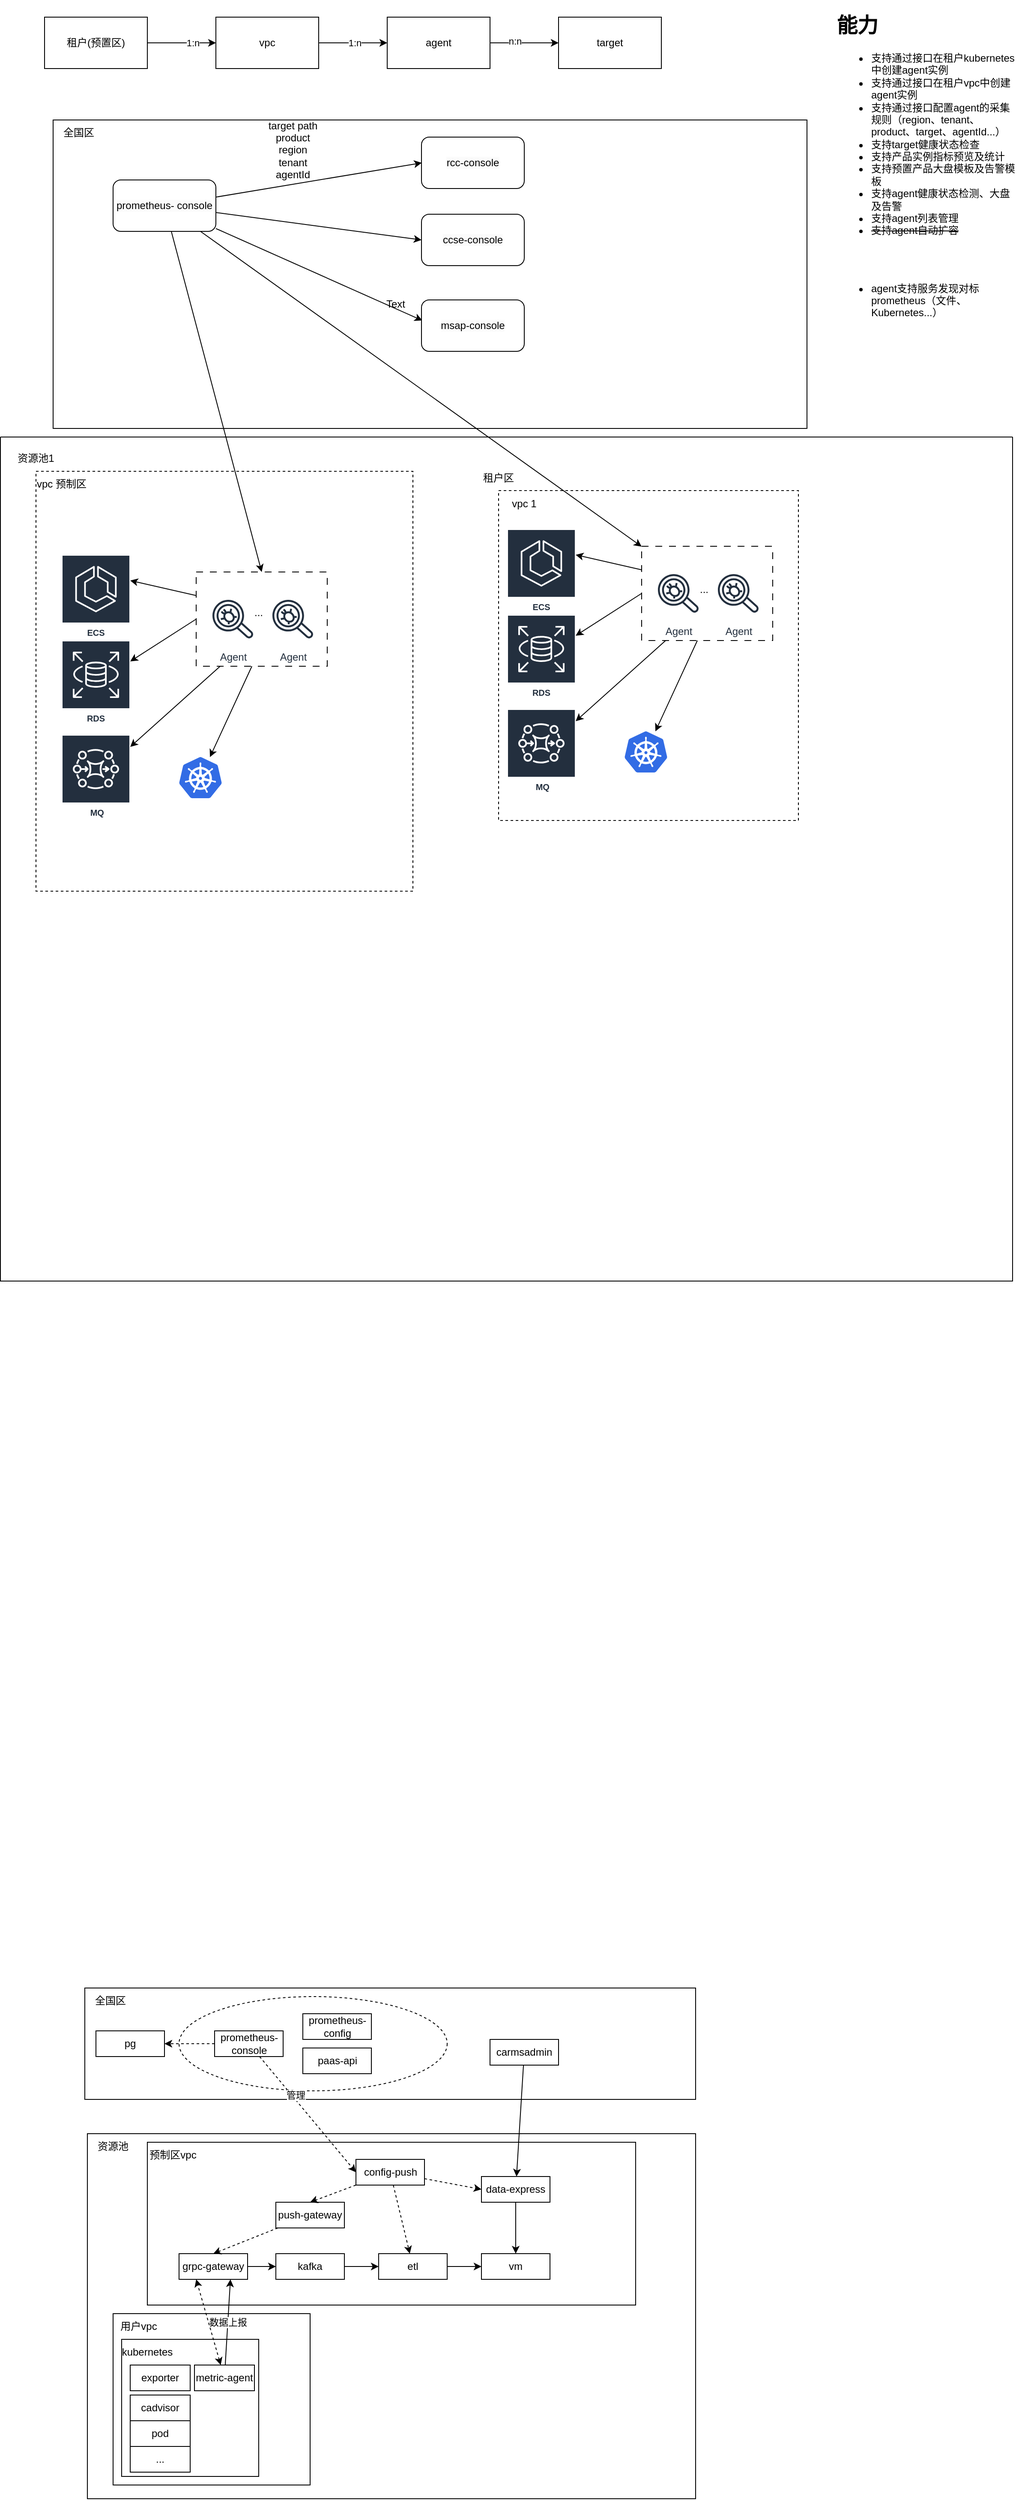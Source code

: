 <mxfile>
    <diagram id="6WZPa-Q_sxUK48cIhUyT" name="第 1 页">
        <mxGraphModel dx="725" dy="1741" grid="1" gridSize="10" guides="1" tooltips="1" connect="1" arrows="1" fold="1" page="1" pageScale="1" pageWidth="827" pageHeight="1169" math="0" shadow="0">
            <root>
                <mxCell id="0"/>
                <mxCell id="1" parent="0"/>
                <mxCell id="97" value="" style="rounded=0;whiteSpace=wrap;html=1;" vertex="1" parent="1">
                    <mxGeometry x="117" y="2020" width="713" height="130" as="geometry"/>
                </mxCell>
                <mxCell id="166" value="" style="ellipse;whiteSpace=wrap;html=1;dashed=1;" vertex="1" parent="1">
                    <mxGeometry x="227" y="2030" width="313" height="110" as="geometry"/>
                </mxCell>
                <mxCell id="25" value="" style="rounded=0;whiteSpace=wrap;html=1;dashed=1;" vertex="1" parent="1">
                    <mxGeometry x="60" y="250" width="440" height="490" as="geometry"/>
                </mxCell>
                <mxCell id="27" value="资源池1" style="text;html=1;strokeColor=none;fillColor=none;align=center;verticalAlign=middle;whiteSpace=wrap;rounded=0;dashed=1;" vertex="1" parent="1">
                    <mxGeometry x="30" y="220" width="60" height="30" as="geometry"/>
                </mxCell>
                <mxCell id="29" value="vpc 预制区" style="text;html=1;strokeColor=none;fillColor=none;align=center;verticalAlign=middle;whiteSpace=wrap;rounded=0;dashed=1;" vertex="1" parent="1">
                    <mxGeometry x="60" y="250" width="60" height="30" as="geometry"/>
                </mxCell>
                <mxCell id="51" value="" style="rounded=0;whiteSpace=wrap;html=1;dashed=1;dashPattern=8 8;" vertex="1" parent="1">
                    <mxGeometry x="247" y="367.5" width="153" height="110" as="geometry"/>
                </mxCell>
                <mxCell id="53" value="ECS" style="sketch=0;outlineConnect=0;fontColor=#232F3E;gradientColor=none;strokeColor=#ffffff;fillColor=#232F3E;dashed=0;verticalLabelPosition=middle;verticalAlign=bottom;align=center;html=1;whiteSpace=wrap;fontSize=10;fontStyle=1;spacing=3;shape=mxgraph.aws4.productIcon;prIcon=mxgraph.aws4.ecs;" vertex="1" parent="1">
                    <mxGeometry x="90" y="347.5" width="80" height="100" as="geometry"/>
                </mxCell>
                <mxCell id="54" value="RDS" style="sketch=0;outlineConnect=0;fontColor=#232F3E;gradientColor=none;strokeColor=#ffffff;fillColor=#232F3E;dashed=0;verticalLabelPosition=middle;verticalAlign=bottom;align=center;html=1;whiteSpace=wrap;fontSize=10;fontStyle=1;spacing=3;shape=mxgraph.aws4.productIcon;prIcon=mxgraph.aws4.rds;" vertex="1" parent="1">
                    <mxGeometry x="90" y="447.5" width="80" height="100" as="geometry"/>
                </mxCell>
                <mxCell id="55" value="&amp;nbsp;MQ" style="sketch=0;outlineConnect=0;fontColor=#232F3E;gradientColor=none;strokeColor=#ffffff;fillColor=#232F3E;dashed=0;verticalLabelPosition=middle;verticalAlign=bottom;align=center;html=1;whiteSpace=wrap;fontSize=10;fontStyle=1;spacing=3;shape=mxgraph.aws4.productIcon;prIcon=mxgraph.aws4.mq;" vertex="1" parent="1">
                    <mxGeometry x="90" y="557.5" width="80" height="100" as="geometry"/>
                </mxCell>
                <mxCell id="56" style="edgeStyle=none;html=1;entryX=1;entryY=0.3;entryDx=0;entryDy=0;entryPerimeter=0;exitX=0;exitY=0.25;exitDx=0;exitDy=0;" edge="1" parent="1" source="51" target="53">
                    <mxGeometry relative="1" as="geometry"/>
                </mxCell>
                <mxCell id="57" style="edgeStyle=none;html=1;rounded=1;exitX=0;exitY=0.5;exitDx=0;exitDy=0;" edge="1" parent="1" source="51" target="54">
                    <mxGeometry relative="1" as="geometry"/>
                </mxCell>
                <mxCell id="58" style="edgeStyle=none;rounded=1;html=1;exitX=0.183;exitY=1;exitDx=0;exitDy=0;exitPerimeter=0;" edge="1" parent="1" source="51" target="55">
                    <mxGeometry relative="1" as="geometry"/>
                </mxCell>
                <mxCell id="59" style="edgeStyle=none;html=1;exitX=0.425;exitY=1;exitDx=0;exitDy=0;exitPerimeter=0;" edge="1" parent="1" source="51" target="60">
                    <mxGeometry relative="1" as="geometry"/>
                </mxCell>
                <mxCell id="60" value="" style="sketch=0;aspect=fixed;html=1;points=[];align=center;image;fontSize=12;image=img/lib/mscae/Kubernetes.svg;dashed=1;" vertex="1" parent="1">
                    <mxGeometry x="227" y="583.5" width="50" height="48" as="geometry"/>
                </mxCell>
                <mxCell id="61" value="Agent" style="sketch=0;outlineConnect=0;fontColor=#232F3E;gradientColor=none;strokeColor=#232F3E;fillColor=#ffffff;dashed=0;verticalLabelPosition=bottom;verticalAlign=top;align=center;html=1;fontSize=12;fontStyle=0;aspect=fixed;shape=mxgraph.aws4.resourceIcon;resIcon=mxgraph.aws4.agent;" vertex="1" parent="1">
                    <mxGeometry x="260" y="392.5" width="60" height="60" as="geometry"/>
                </mxCell>
                <mxCell id="62" value="Agent" style="sketch=0;outlineConnect=0;fontColor=#232F3E;gradientColor=none;strokeColor=#232F3E;fillColor=#ffffff;dashed=0;verticalLabelPosition=bottom;verticalAlign=top;align=center;html=1;fontSize=12;fontStyle=0;aspect=fixed;shape=mxgraph.aws4.resourceIcon;resIcon=mxgraph.aws4.agent;" vertex="1" parent="1">
                    <mxGeometry x="330" y="392.5" width="60" height="60" as="geometry"/>
                </mxCell>
                <mxCell id="64" value="..." style="text;html=1;strokeColor=none;fillColor=none;align=center;verticalAlign=middle;whiteSpace=wrap;rounded=0;dashed=1;dashPattern=8 8;" vertex="1" parent="1">
                    <mxGeometry x="290" y="400" width="60" height="30" as="geometry"/>
                </mxCell>
                <mxCell id="72" value="" style="edgeStyle=none;html=1;" edge="1" parent="1" source="70" target="71">
                    <mxGeometry relative="1" as="geometry"/>
                </mxCell>
                <mxCell id="75" value="1:n" style="edgeLabel;html=1;align=center;verticalAlign=middle;resizable=0;points=[];" vertex="1" connectable="0" parent="72">
                    <mxGeometry x="0.325" relative="1" as="geometry">
                        <mxPoint as="offset"/>
                    </mxGeometry>
                </mxCell>
                <mxCell id="70" value="租户(预置区)" style="rounded=0;whiteSpace=wrap;html=1;" vertex="1" parent="1">
                    <mxGeometry x="70" y="-280" width="120" height="60" as="geometry"/>
                </mxCell>
                <mxCell id="74" value="" style="edgeStyle=none;html=1;" edge="1" parent="1" source="71" target="73">
                    <mxGeometry relative="1" as="geometry"/>
                </mxCell>
                <mxCell id="76" value="1:n" style="edgeLabel;html=1;align=center;verticalAlign=middle;resizable=0;points=[];" vertex="1" connectable="0" parent="74">
                    <mxGeometry x="0.05" relative="1" as="geometry">
                        <mxPoint as="offset"/>
                    </mxGeometry>
                </mxCell>
                <mxCell id="71" value="vpc" style="rounded=0;whiteSpace=wrap;html=1;" vertex="1" parent="1">
                    <mxGeometry x="270" y="-280" width="120" height="60" as="geometry"/>
                </mxCell>
                <mxCell id="78" value="" style="edgeStyle=none;html=1;" edge="1" parent="1" source="73" target="77">
                    <mxGeometry relative="1" as="geometry"/>
                </mxCell>
                <mxCell id="79" value="n:n" style="edgeLabel;html=1;align=center;verticalAlign=middle;resizable=0;points=[];" vertex="1" connectable="0" parent="78">
                    <mxGeometry x="-0.275" y="2" relative="1" as="geometry">
                        <mxPoint as="offset"/>
                    </mxGeometry>
                </mxCell>
                <mxCell id="73" value="agent" style="rounded=0;whiteSpace=wrap;html=1;" vertex="1" parent="1">
                    <mxGeometry x="470" y="-280" width="120" height="60" as="geometry"/>
                </mxCell>
                <mxCell id="77" value="target" style="rounded=0;whiteSpace=wrap;html=1;" vertex="1" parent="1">
                    <mxGeometry x="670" y="-280" width="120" height="60" as="geometry"/>
                </mxCell>
                <mxCell id="81" value="&lt;h1&gt;能力&lt;/h1&gt;&lt;p&gt;&lt;/p&gt;&lt;ul&gt;&lt;li&gt;支持通过接口在租户kubernetes中创建agent实例&lt;/li&gt;&lt;li&gt;支持通过接口在租户vpc中创建agent实例&lt;/li&gt;&lt;li&gt;支持通过接口配置agent的采集规则（region、tenant、product、target、agentId...）&lt;/li&gt;&lt;li&gt;支持target健康状态检查&lt;/li&gt;&lt;li&gt;支持产品实例指标预览及统计&lt;/li&gt;&lt;li&gt;支持预置产品大盘模板及告警模板&lt;/li&gt;&lt;li&gt;支持agent健康状态检测、大盘及告警&lt;/li&gt;&lt;li&gt;支持agent列表管理&lt;/li&gt;&lt;li&gt;&lt;strike&gt;支持agent自动扩容&lt;/strike&gt;&lt;/li&gt;&lt;/ul&gt;&lt;div&gt;&lt;br&gt;&lt;/div&gt;&lt;div&gt;&lt;br&gt;&lt;/div&gt;&lt;div&gt;&lt;ul&gt;&lt;li&gt;agent支持服务发现对标prometheus（文件、Kubernetes...）&lt;/li&gt;&lt;/ul&gt;&lt;/div&gt;&lt;p&gt;&lt;/p&gt;" style="text;html=1;strokeColor=none;fillColor=none;spacing=5;spacingTop=-20;whiteSpace=wrap;overflow=hidden;rounded=0;" vertex="1" parent="1">
                    <mxGeometry x="990" y="-290" width="220" height="470" as="geometry"/>
                </mxCell>
                <mxCell id="83" value="" style="swimlane;startSize=0;" vertex="1" parent="1">
                    <mxGeometry x="18.5" y="210" width="1181.5" height="985" as="geometry"/>
                </mxCell>
                <mxCell id="26" value="" style="rounded=0;whiteSpace=wrap;html=1;dashed=1;" vertex="1" parent="83">
                    <mxGeometry x="581.5" y="62.5" width="350" height="385" as="geometry"/>
                </mxCell>
                <mxCell id="48" value="" style="rounded=0;whiteSpace=wrap;html=1;dashed=1;dashPattern=8 8;" vertex="1" parent="83">
                    <mxGeometry x="748.5" y="127.5" width="153" height="110" as="geometry"/>
                </mxCell>
                <mxCell id="28" value="vpc 1" style="text;html=1;strokeColor=none;fillColor=none;align=center;verticalAlign=middle;whiteSpace=wrap;rounded=0;dashed=1;" vertex="1" parent="83">
                    <mxGeometry x="581.5" y="62.5" width="60" height="30" as="geometry"/>
                </mxCell>
                <mxCell id="37" value="ECS" style="sketch=0;outlineConnect=0;fontColor=#232F3E;gradientColor=none;strokeColor=#ffffff;fillColor=#232F3E;dashed=0;verticalLabelPosition=middle;verticalAlign=bottom;align=center;html=1;whiteSpace=wrap;fontSize=10;fontStyle=1;spacing=3;shape=mxgraph.aws4.productIcon;prIcon=mxgraph.aws4.ecs;" vertex="1" parent="83">
                    <mxGeometry x="591.5" y="107.5" width="80" height="100" as="geometry"/>
                </mxCell>
                <mxCell id="38" value="RDS" style="sketch=0;outlineConnect=0;fontColor=#232F3E;gradientColor=none;strokeColor=#ffffff;fillColor=#232F3E;dashed=0;verticalLabelPosition=middle;verticalAlign=bottom;align=center;html=1;whiteSpace=wrap;fontSize=10;fontStyle=1;spacing=3;shape=mxgraph.aws4.productIcon;prIcon=mxgraph.aws4.rds;" vertex="1" parent="83">
                    <mxGeometry x="591.5" y="207.5" width="80" height="100" as="geometry"/>
                </mxCell>
                <mxCell id="39" value="&amp;nbsp;MQ" style="sketch=0;outlineConnect=0;fontColor=#232F3E;gradientColor=none;strokeColor=#ffffff;fillColor=#232F3E;dashed=0;verticalLabelPosition=middle;verticalAlign=bottom;align=center;html=1;whiteSpace=wrap;fontSize=10;fontStyle=1;spacing=3;shape=mxgraph.aws4.productIcon;prIcon=mxgraph.aws4.mq;" vertex="1" parent="83">
                    <mxGeometry x="591.5" y="317.5" width="80" height="100" as="geometry"/>
                </mxCell>
                <mxCell id="40" style="edgeStyle=none;html=1;entryX=1;entryY=0.3;entryDx=0;entryDy=0;entryPerimeter=0;exitX=0;exitY=0.25;exitDx=0;exitDy=0;" edge="1" parent="83" source="48" target="37">
                    <mxGeometry relative="1" as="geometry"/>
                </mxCell>
                <mxCell id="41" style="edgeStyle=none;html=1;rounded=1;exitX=0;exitY=0.5;exitDx=0;exitDy=0;" edge="1" parent="83" source="48" target="38">
                    <mxGeometry relative="1" as="geometry"/>
                </mxCell>
                <mxCell id="42" style="edgeStyle=none;rounded=1;html=1;exitX=0.183;exitY=1;exitDx=0;exitDy=0;exitPerimeter=0;" edge="1" parent="83" source="48" target="39">
                    <mxGeometry relative="1" as="geometry"/>
                </mxCell>
                <mxCell id="47" style="edgeStyle=none;html=1;exitX=0.425;exitY=1;exitDx=0;exitDy=0;exitPerimeter=0;" edge="1" parent="83" source="48" target="44">
                    <mxGeometry relative="1" as="geometry"/>
                </mxCell>
                <mxCell id="44" value="" style="sketch=0;aspect=fixed;html=1;points=[];align=center;image;fontSize=12;image=img/lib/mscae/Kubernetes.svg;dashed=1;" vertex="1" parent="83">
                    <mxGeometry x="728.5" y="343.5" width="50" height="48" as="geometry"/>
                </mxCell>
                <mxCell id="43" value="Agent" style="sketch=0;outlineConnect=0;fontColor=#232F3E;gradientColor=none;strokeColor=#232F3E;fillColor=#ffffff;dashed=0;verticalLabelPosition=bottom;verticalAlign=top;align=center;html=1;fontSize=12;fontStyle=0;aspect=fixed;shape=mxgraph.aws4.resourceIcon;resIcon=mxgraph.aws4.agent;" vertex="1" parent="83">
                    <mxGeometry x="761.5" y="152.5" width="60" height="60" as="geometry"/>
                </mxCell>
                <mxCell id="49" value="Agent" style="sketch=0;outlineConnect=0;fontColor=#232F3E;gradientColor=none;strokeColor=#232F3E;fillColor=#ffffff;dashed=0;verticalLabelPosition=bottom;verticalAlign=top;align=center;html=1;fontSize=12;fontStyle=0;aspect=fixed;shape=mxgraph.aws4.resourceIcon;resIcon=mxgraph.aws4.agent;" vertex="1" parent="83">
                    <mxGeometry x="831.5" y="152.5" width="60" height="60" as="geometry"/>
                </mxCell>
                <mxCell id="63" value="..." style="text;html=1;strokeColor=none;fillColor=none;align=center;verticalAlign=middle;whiteSpace=wrap;rounded=0;dashed=1;dashPattern=8 8;" vertex="1" parent="83">
                    <mxGeometry x="791.5" y="162.5" width="60" height="30" as="geometry"/>
                </mxCell>
                <mxCell id="65" value="" style="shape=link;html=1;" edge="1" parent="83">
                    <mxGeometry width="100" relative="1" as="geometry">
                        <mxPoint x="551.5" y="38.5" as="sourcePoint"/>
                        <mxPoint x="551.5" y="38.5" as="targetPoint"/>
                    </mxGeometry>
                </mxCell>
                <mxCell id="68" value="租户区" style="text;html=1;strokeColor=none;fillColor=none;align=center;verticalAlign=middle;whiteSpace=wrap;rounded=0;dashed=1;dashPattern=8 8;" vertex="1" parent="83">
                    <mxGeometry x="551.5" y="32.5" width="60" height="30" as="geometry"/>
                </mxCell>
                <mxCell id="84" value="" style="rounded=0;whiteSpace=wrap;html=1;" vertex="1" parent="1">
                    <mxGeometry x="80" y="-160" width="880" height="360" as="geometry"/>
                </mxCell>
                <mxCell id="85" value="全国区" style="text;html=1;strokeColor=none;fillColor=none;align=center;verticalAlign=middle;whiteSpace=wrap;rounded=0;" vertex="1" parent="1">
                    <mxGeometry x="80" y="-160" width="60" height="30" as="geometry"/>
                </mxCell>
                <mxCell id="90" style="edgeStyle=none;html=1;entryX=0.489;entryY=0.139;entryDx=0;entryDy=0;entryPerimeter=0;" edge="1" parent="1" source="86" target="84">
                    <mxGeometry relative="1" as="geometry"/>
                </mxCell>
                <mxCell id="91" style="edgeStyle=none;html=1;entryX=0;entryY=0.5;entryDx=0;entryDy=0;" edge="1" parent="1" source="86" target="88">
                    <mxGeometry relative="1" as="geometry"/>
                </mxCell>
                <mxCell id="92" style="edgeStyle=none;html=1;entryX=0.008;entryY=0.4;entryDx=0;entryDy=0;entryPerimeter=0;" edge="1" parent="1" source="86" target="89">
                    <mxGeometry relative="1" as="geometry"/>
                </mxCell>
                <mxCell id="93" style="edgeStyle=none;html=1;entryX=0.5;entryY=0;entryDx=0;entryDy=0;" edge="1" parent="1" source="86" target="51">
                    <mxGeometry relative="1" as="geometry"/>
                </mxCell>
                <mxCell id="94" style="edgeStyle=none;html=1;" edge="1" parent="1" source="86" target="48">
                    <mxGeometry relative="1" as="geometry"/>
                </mxCell>
                <mxCell id="86" value="&lt;span style=&quot;color: rgb(0, 0, 0); font-family: Helvetica; font-size: 12px; font-style: normal; font-variant-ligatures: normal; font-variant-caps: normal; font-weight: 400; letter-spacing: normal; orphans: 2; text-align: left; text-indent: 0px; text-transform: none; widows: 2; word-spacing: 0px; -webkit-text-stroke-width: 0px; background-color: rgb(251, 251, 251); text-decoration-thickness: initial; text-decoration-style: initial; text-decoration-color: initial; float: none; display: inline !important;&quot;&gt;prometheus- console&lt;/span&gt;" style="rounded=1;whiteSpace=wrap;html=1;" vertex="1" parent="1">
                    <mxGeometry x="150" y="-90" width="120" height="60" as="geometry"/>
                </mxCell>
                <mxCell id="87" value="&lt;span style=&quot;color: rgb(0, 0, 0); font-family: Helvetica; font-size: 12px; font-style: normal; font-variant-ligatures: normal; font-variant-caps: normal; font-weight: 400; letter-spacing: normal; orphans: 2; text-align: left; text-indent: 0px; text-transform: none; widows: 2; word-spacing: 0px; -webkit-text-stroke-width: 0px; background-color: rgb(251, 251, 251); text-decoration-thickness: initial; text-decoration-style: initial; text-decoration-color: initial; float: none; display: inline !important;&quot;&gt;rcc-console&lt;/span&gt;" style="rounded=1;whiteSpace=wrap;html=1;" vertex="1" parent="1">
                    <mxGeometry x="510" y="-140" width="120" height="60" as="geometry"/>
                </mxCell>
                <mxCell id="88" value="&lt;span style=&quot;color: rgb(0, 0, 0); font-family: Helvetica; font-size: 12px; font-style: normal; font-variant-ligatures: normal; font-variant-caps: normal; font-weight: 400; letter-spacing: normal; orphans: 2; text-align: left; text-indent: 0px; text-transform: none; widows: 2; word-spacing: 0px; -webkit-text-stroke-width: 0px; background-color: rgb(251, 251, 251); text-decoration-thickness: initial; text-decoration-style: initial; text-decoration-color: initial; float: none; display: inline !important;&quot;&gt;ccse-console&lt;/span&gt;" style="rounded=1;whiteSpace=wrap;html=1;" vertex="1" parent="1">
                    <mxGeometry x="510" y="-50" width="120" height="60" as="geometry"/>
                </mxCell>
                <mxCell id="89" value="&lt;span style=&quot;color: rgb(0, 0, 0); font-family: Helvetica; font-size: 12px; font-style: normal; font-variant-ligatures: normal; font-variant-caps: normal; font-weight: 400; letter-spacing: normal; orphans: 2; text-align: left; text-indent: 0px; text-transform: none; widows: 2; word-spacing: 0px; -webkit-text-stroke-width: 0px; background-color: rgb(251, 251, 251); text-decoration-thickness: initial; text-decoration-style: initial; text-decoration-color: initial; float: none; display: inline !important;&quot;&gt;msap-console&lt;/span&gt;" style="rounded=1;whiteSpace=wrap;html=1;" vertex="1" parent="1">
                    <mxGeometry x="510" y="50" width="120" height="60" as="geometry"/>
                </mxCell>
                <mxCell id="95" value="Text" style="text;html=1;strokeColor=none;fillColor=none;align=center;verticalAlign=middle;whiteSpace=wrap;rounded=0;" vertex="1" parent="1">
                    <mxGeometry x="450" y="40" width="60" height="30" as="geometry"/>
                </mxCell>
                <mxCell id="96" value="target path product region tenant agentId" style="text;html=1;strokeColor=none;fillColor=none;align=center;verticalAlign=middle;whiteSpace=wrap;rounded=0;" vertex="1" parent="1">
                    <mxGeometry x="330" y="-140" width="60" height="30" as="geometry"/>
                </mxCell>
                <mxCell id="98" value="全国区" style="text;html=1;strokeColor=none;fillColor=none;align=center;verticalAlign=middle;whiteSpace=wrap;rounded=0;" vertex="1" parent="1">
                    <mxGeometry x="117" y="2020" width="60" height="30" as="geometry"/>
                </mxCell>
                <mxCell id="168" style="edgeStyle=none;html=1;startArrow=none;startFill=0;dashed=1;" edge="1" parent="1" source="109" target="167">
                    <mxGeometry relative="1" as="geometry"/>
                </mxCell>
                <mxCell id="109" value="prometheus-console" style="rounded=0;whiteSpace=wrap;html=1;" vertex="1" parent="1">
                    <mxGeometry x="268.5" y="2070" width="80" height="30" as="geometry"/>
                </mxCell>
                <mxCell id="121" value="prometheus-config" style="rounded=0;whiteSpace=wrap;html=1;" vertex="1" parent="1">
                    <mxGeometry x="371.5" y="2050" width="80" height="30" as="geometry"/>
                </mxCell>
                <mxCell id="122" value="paas-api" style="rounded=0;whiteSpace=wrap;html=1;" vertex="1" parent="1">
                    <mxGeometry x="371.5" y="2090" width="80" height="30" as="geometry"/>
                </mxCell>
                <mxCell id="123" value="" style="rounded=0;whiteSpace=wrap;html=1;" vertex="1" parent="1">
                    <mxGeometry x="120" y="2190" width="710" height="426" as="geometry"/>
                </mxCell>
                <mxCell id="124" value="资源池" style="text;html=1;strokeColor=none;fillColor=none;align=center;verticalAlign=middle;whiteSpace=wrap;rounded=0;" vertex="1" parent="1">
                    <mxGeometry x="120" y="2190" width="60" height="30" as="geometry"/>
                </mxCell>
                <mxCell id="125" value="" style="rounded=0;whiteSpace=wrap;html=1;" vertex="1" parent="1">
                    <mxGeometry x="150" y="2400" width="230" height="200" as="geometry"/>
                </mxCell>
                <mxCell id="126" value="用户vpc" style="text;html=1;strokeColor=none;fillColor=none;align=center;verticalAlign=middle;whiteSpace=wrap;rounded=0;" vertex="1" parent="1">
                    <mxGeometry x="150" y="2400" width="60" height="30" as="geometry"/>
                </mxCell>
                <mxCell id="127" value="" style="rounded=0;whiteSpace=wrap;html=1;" vertex="1" parent="1">
                    <mxGeometry x="160" y="2430" width="160" height="160" as="geometry"/>
                </mxCell>
                <mxCell id="128" value="kubernetes" style="text;html=1;strokeColor=none;fillColor=none;align=center;verticalAlign=middle;whiteSpace=wrap;rounded=0;" vertex="1" parent="1">
                    <mxGeometry x="160" y="2430" width="60" height="30" as="geometry"/>
                </mxCell>
                <mxCell id="129" value="exporter" style="rounded=0;whiteSpace=wrap;html=1;" vertex="1" parent="1">
                    <mxGeometry x="170" y="2460" width="70" height="30" as="geometry"/>
                </mxCell>
                <mxCell id="130" value="cadvisor" style="rounded=0;whiteSpace=wrap;html=1;" vertex="1" parent="1">
                    <mxGeometry x="170" y="2495" width="70" height="30" as="geometry"/>
                </mxCell>
                <mxCell id="131" value="pod" style="rounded=0;whiteSpace=wrap;html=1;" vertex="1" parent="1">
                    <mxGeometry x="170" y="2525" width="70" height="30" as="geometry"/>
                </mxCell>
                <mxCell id="132" value="..." style="rounded=0;whiteSpace=wrap;html=1;" vertex="1" parent="1">
                    <mxGeometry x="170" y="2555" width="70" height="30" as="geometry"/>
                </mxCell>
                <mxCell id="133" value="metric-agent" style="rounded=0;whiteSpace=wrap;html=1;" vertex="1" parent="1">
                    <mxGeometry x="245" y="2460" width="70" height="30" as="geometry"/>
                </mxCell>
                <mxCell id="134" value="" style="rounded=0;whiteSpace=wrap;html=1;" vertex="1" parent="1">
                    <mxGeometry x="190" y="2200" width="570" height="190" as="geometry"/>
                </mxCell>
                <mxCell id="135" value="预制区vpc" style="text;html=1;strokeColor=none;fillColor=none;align=center;verticalAlign=middle;whiteSpace=wrap;rounded=0;" vertex="1" parent="1">
                    <mxGeometry x="190" y="2200" width="60" height="30" as="geometry"/>
                </mxCell>
                <mxCell id="149" style="edgeStyle=none;html=1;entryX=0;entryY=0.5;entryDx=0;entryDy=0;" edge="1" parent="1" source="143" target="145">
                    <mxGeometry relative="1" as="geometry"/>
                </mxCell>
                <mxCell id="143" value="grpc-gateway" style="rounded=0;whiteSpace=wrap;html=1;" vertex="1" parent="1">
                    <mxGeometry x="227" y="2330" width="80" height="30" as="geometry"/>
                </mxCell>
                <mxCell id="156" style="edgeStyle=none;html=1;entryX=0.5;entryY=0;entryDx=0;entryDy=0;startArrow=none;startFill=0;dashed=1;" edge="1" parent="1" source="144" target="143">
                    <mxGeometry relative="1" as="geometry"/>
                </mxCell>
                <mxCell id="144" value="push-gateway" style="rounded=0;whiteSpace=wrap;html=1;" vertex="1" parent="1">
                    <mxGeometry x="340" y="2270" width="80" height="30" as="geometry"/>
                </mxCell>
                <mxCell id="150" style="edgeStyle=none;html=1;entryX=0;entryY=0.5;entryDx=0;entryDy=0;" edge="1" parent="1" source="145" target="146">
                    <mxGeometry relative="1" as="geometry"/>
                </mxCell>
                <mxCell id="145" value="kafka" style="rounded=0;whiteSpace=wrap;html=1;" vertex="1" parent="1">
                    <mxGeometry x="340" y="2330" width="80" height="30" as="geometry"/>
                </mxCell>
                <mxCell id="151" style="edgeStyle=none;html=1;entryX=0;entryY=0.5;entryDx=0;entryDy=0;" edge="1" parent="1" source="146" target="147">
                    <mxGeometry relative="1" as="geometry"/>
                </mxCell>
                <mxCell id="146" value="etl" style="rounded=0;whiteSpace=wrap;html=1;" vertex="1" parent="1">
                    <mxGeometry x="460" y="2330" width="80" height="30" as="geometry"/>
                </mxCell>
                <mxCell id="147" value="vm" style="rounded=0;whiteSpace=wrap;html=1;" vertex="1" parent="1">
                    <mxGeometry x="580" y="2330" width="80" height="30" as="geometry"/>
                </mxCell>
                <mxCell id="148" value="数据上报" style="edgeStyle=none;html=1;entryX=0.75;entryY=1;entryDx=0;entryDy=0;" edge="1" parent="1" source="133" target="143">
                    <mxGeometry relative="1" as="geometry"/>
                </mxCell>
                <mxCell id="153" style="edgeStyle=none;html=1;entryX=0.5;entryY=0;entryDx=0;entryDy=0;" edge="1" parent="1" source="152" target="147">
                    <mxGeometry relative="1" as="geometry"/>
                </mxCell>
                <mxCell id="152" value="data-express" style="rounded=0;whiteSpace=wrap;html=1;" vertex="1" parent="1">
                    <mxGeometry x="580" y="2240" width="80" height="30" as="geometry"/>
                </mxCell>
                <mxCell id="154" style="edgeStyle=none;html=1;entryX=0.25;entryY=1;entryDx=0;entryDy=0;startArrow=classic;startFill=1;dashed=1;" edge="1" parent="1" source="133" target="143">
                    <mxGeometry relative="1" as="geometry"/>
                </mxCell>
                <mxCell id="155" style="edgeStyle=none;html=1;entryX=0;entryY=0.5;entryDx=0;entryDy=0;startArrow=none;startFill=0;dashed=1;" edge="1" parent="1" source="109" target="160">
                    <mxGeometry relative="1" as="geometry"/>
                </mxCell>
                <mxCell id="159" value="管理" style="edgeLabel;html=1;align=center;verticalAlign=middle;resizable=0;points=[];" vertex="1" connectable="0" parent="155">
                    <mxGeometry x="-0.308" y="3" relative="1" as="geometry">
                        <mxPoint as="offset"/>
                    </mxGeometry>
                </mxCell>
                <mxCell id="161" style="edgeStyle=none;html=1;entryX=0.5;entryY=0;entryDx=0;entryDy=0;dashed=1;startArrow=none;startFill=0;" edge="1" parent="1" source="160" target="144">
                    <mxGeometry relative="1" as="geometry"/>
                </mxCell>
                <mxCell id="162" style="edgeStyle=none;html=1;dashed=1;startArrow=none;startFill=0;" edge="1" parent="1" source="160" target="146">
                    <mxGeometry relative="1" as="geometry"/>
                </mxCell>
                <mxCell id="163" style="edgeStyle=none;html=1;entryX=0;entryY=0.5;entryDx=0;entryDy=0;dashed=1;startArrow=none;startFill=0;" edge="1" parent="1" source="160" target="152">
                    <mxGeometry relative="1" as="geometry"/>
                </mxCell>
                <mxCell id="160" value="config-push" style="rounded=0;whiteSpace=wrap;html=1;" vertex="1" parent="1">
                    <mxGeometry x="433.5" y="2220" width="80" height="30" as="geometry"/>
                </mxCell>
                <mxCell id="165" style="edgeStyle=none;html=1;startArrow=none;startFill=0;" edge="1" parent="1" source="164" target="152">
                    <mxGeometry relative="1" as="geometry"/>
                </mxCell>
                <mxCell id="164" value="carmsadmin" style="rounded=0;whiteSpace=wrap;html=1;" vertex="1" parent="1">
                    <mxGeometry x="590" y="2080" width="80" height="30" as="geometry"/>
                </mxCell>
                <mxCell id="167" value="pg" style="rounded=0;whiteSpace=wrap;html=1;" vertex="1" parent="1">
                    <mxGeometry x="130" y="2070" width="80" height="30" as="geometry"/>
                </mxCell>
            </root>
        </mxGraphModel>
    </diagram>
</mxfile>